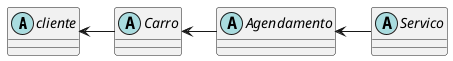 @startuml
'https://plantuml.com/class-diagram

abstract class cliente
abstract class Agendamento
abstract class Carro
abstract class Servico

cliente <- Carro
Agendamento <- Servico
Carro <- Agendamento

@enduml